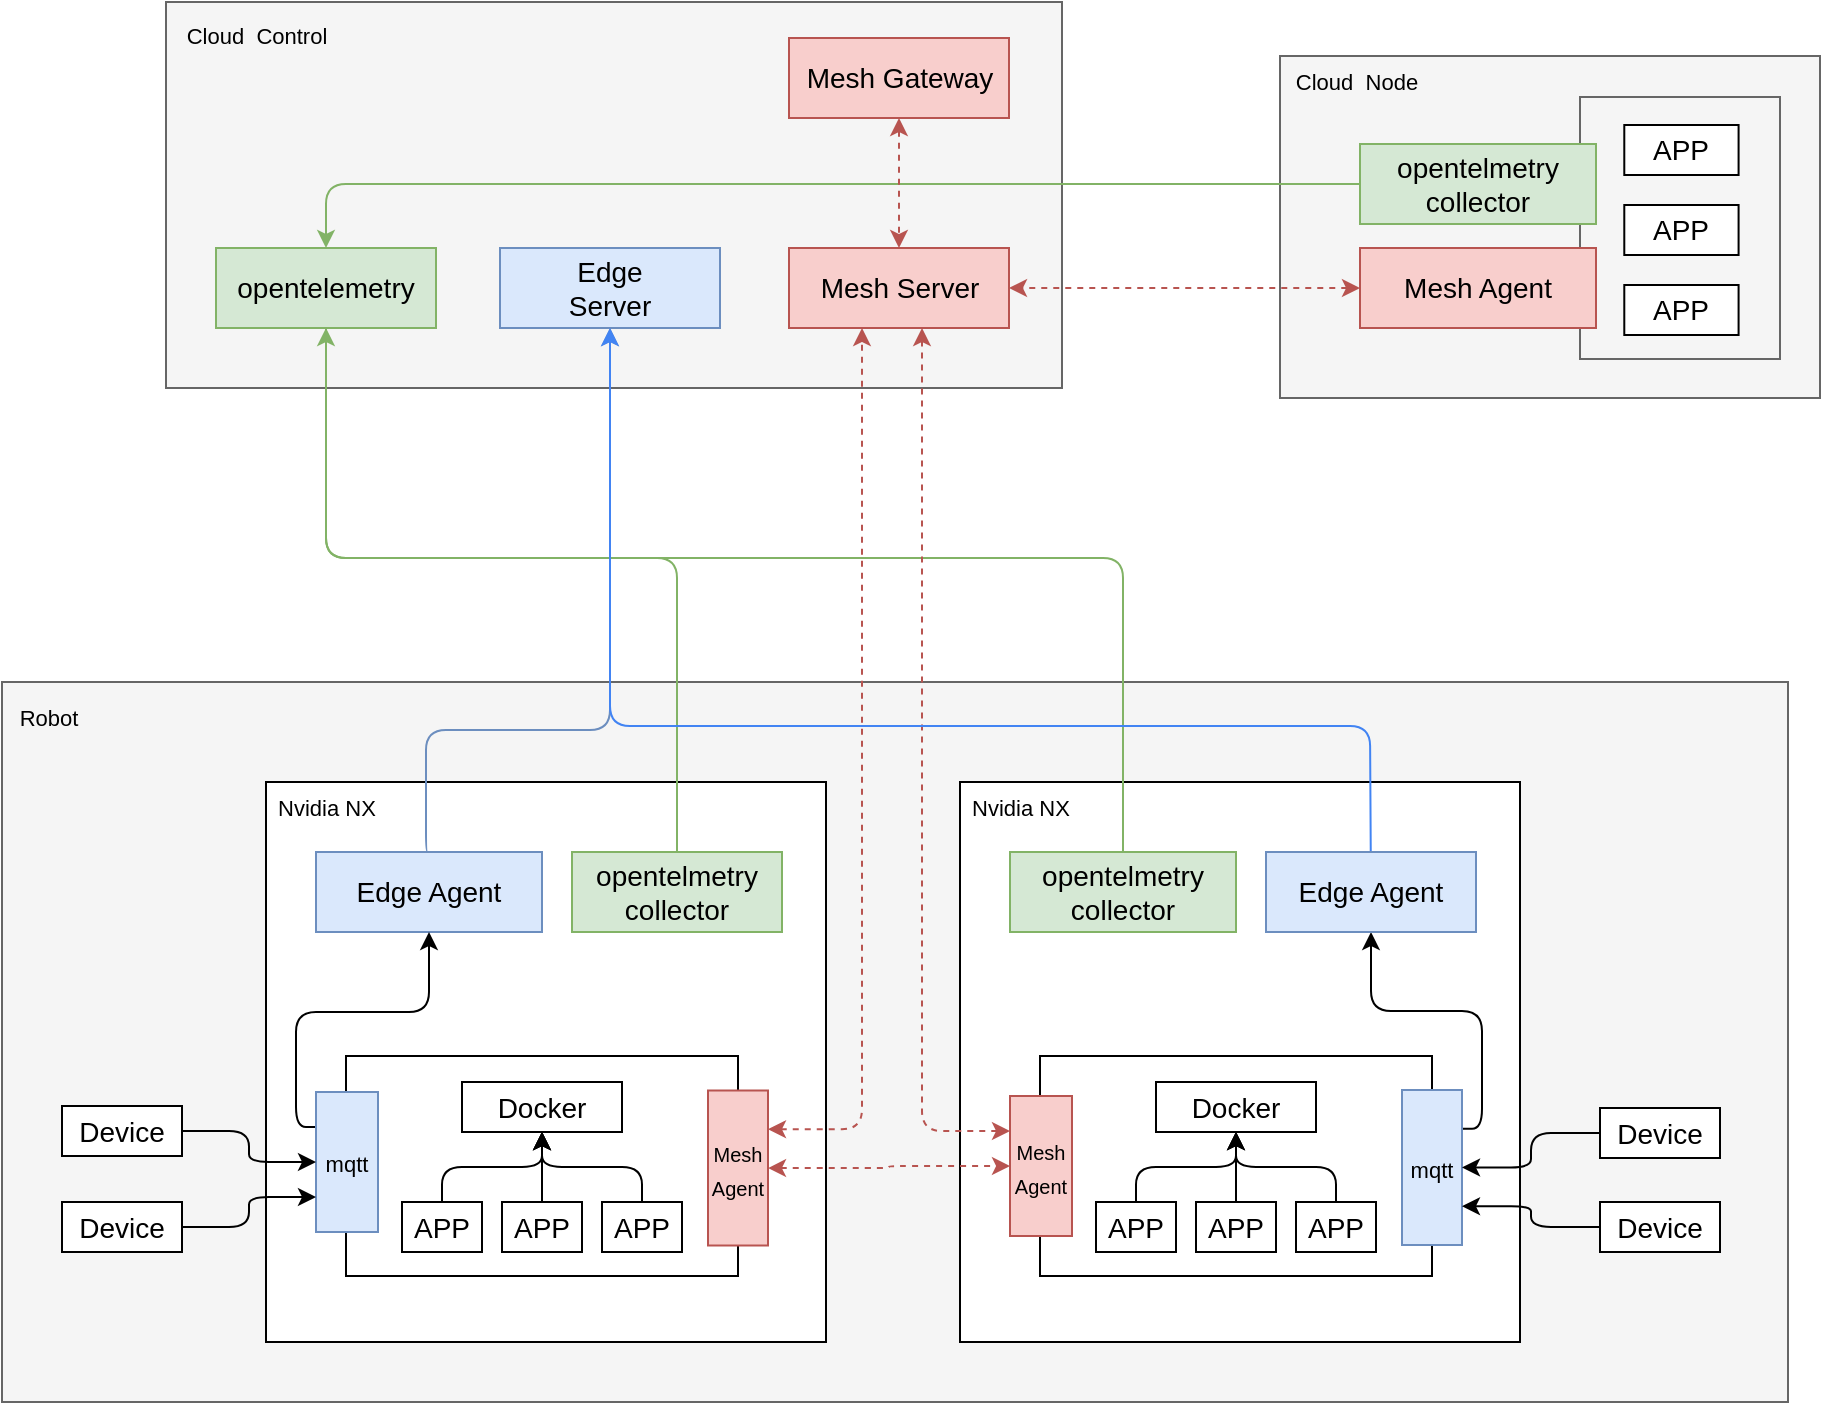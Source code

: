 <mxfile>
    <diagram id="Duv2i7YLkGx_jYrbObdH" name="第 1 页">
        <mxGraphModel dx="907" dy="676" grid="0" gridSize="10" guides="1" tooltips="1" connect="1" arrows="1" fold="1" page="0" pageScale="1" pageWidth="827" pageHeight="1169" background="#ffffff" math="0" shadow="0">
            <root>
                <mxCell id="0"/>
                <mxCell id="1" parent="0"/>
                <mxCell id="127" value="&lt;font style=&quot;font-size: 16px&quot;&gt;&lt;br&gt;&lt;/font&gt;" style="rounded=0;whiteSpace=wrap;html=1;fillColor=#f5f5f5;fontColor=#333333;strokeColor=#666666;" parent="1" vertex="1">
                    <mxGeometry x="110" y="368" width="893" height="360" as="geometry"/>
                </mxCell>
                <mxCell id="115" value="&lt;font style=&quot;font-size: 16px&quot;&gt;&lt;br&gt;&lt;/font&gt;" style="rounded=0;whiteSpace=wrap;html=1;fillColor=#f5f5f5;fontColor=#333333;strokeColor=#666666;" parent="1" vertex="1">
                    <mxGeometry x="192" y="28" width="448" height="193" as="geometry"/>
                </mxCell>
                <mxCell id="7" value="&lt;font style=&quot;font-size: 16px&quot;&gt;&lt;br&gt;&lt;/font&gt;" style="rounded=0;whiteSpace=wrap;html=1;" parent="1" vertex="1">
                    <mxGeometry x="242" y="418" width="280" height="280" as="geometry"/>
                </mxCell>
                <mxCell id="8" value="Edge&lt;br style=&quot;font-size: 14px&quot;&gt;Server" style="rounded=0;whiteSpace=wrap;html=1;fontSize=14;fillColor=#dae8fc;strokeColor=#6c8ebf;" parent="1" vertex="1">
                    <mxGeometry x="359" y="151" width="110" height="40" as="geometry"/>
                </mxCell>
                <mxCell id="9" value="Mesh Server" style="rounded=0;whiteSpace=wrap;html=1;fontSize=14;fillColor=#f8cecc;strokeColor=#b85450;" parent="1" vertex="1">
                    <mxGeometry x="503.5" y="151" width="110" height="40" as="geometry"/>
                </mxCell>
                <mxCell id="10" value="&lt;font style=&quot;font-size: 16px&quot;&gt;&lt;br&gt;&lt;/font&gt;" style="rounded=0;whiteSpace=wrap;html=1;" parent="1" vertex="1">
                    <mxGeometry x="282" y="555" width="196" height="110" as="geometry"/>
                </mxCell>
                <mxCell id="99" style="edgeStyle=orthogonalEdgeStyle;html=1;exitX=0.5;exitY=0;exitDx=0;exitDy=0;labelBorderColor=default;fontSize=10;startArrow=none;startFill=0;fillColor=#dae8fc;strokeColor=#6c8ebf;" parent="1" source="11" target="8" edge="1">
                    <mxGeometry relative="1" as="geometry">
                        <Array as="points">
                            <mxPoint x="322" y="392"/>
                            <mxPoint x="414" y="392"/>
                        </Array>
                    </mxGeometry>
                </mxCell>
                <mxCell id="11" value="Edge Agent" style="rounded=0;whiteSpace=wrap;html=1;fontSize=14;fillColor=#dae8fc;strokeColor=#6c8ebf;" parent="1" vertex="1">
                    <mxGeometry x="267" y="453" width="113" height="40" as="geometry"/>
                </mxCell>
                <mxCell id="68" style="edgeStyle=orthogonalEdgeStyle;html=1;exitX=1;exitY=0.25;exitDx=0;exitDy=0;labelBorderColor=default;fontSize=10;startArrow=classic;startFill=1;dashed=1;fillColor=#f8cecc;strokeColor=#b85450;" parent="1" source="12" target="9" edge="1">
                    <mxGeometry relative="1" as="geometry">
                        <Array as="points">
                            <mxPoint x="540" y="592"/>
                        </Array>
                    </mxGeometry>
                </mxCell>
                <mxCell id="12" value="&lt;font style=&quot;font-size: 10px&quot;&gt;Mesh Agent&lt;/font&gt;" style="rounded=0;whiteSpace=wrap;html=1;fontSize=14;fillColor=#f8cecc;strokeColor=#b85450;" parent="1" vertex="1">
                    <mxGeometry x="463" y="572.25" width="30" height="77.5" as="geometry"/>
                </mxCell>
                <mxCell id="13" value="Docker" style="rounded=0;whiteSpace=wrap;html=1;fontSize=14;" parent="1" vertex="1">
                    <mxGeometry x="340" y="568" width="80" height="25" as="geometry"/>
                </mxCell>
                <mxCell id="18" style="edgeStyle=orthogonalEdgeStyle;html=1;exitX=0.5;exitY=0;exitDx=0;exitDy=0;entryX=0.5;entryY=1;entryDx=0;entryDy=0;fontSize=14;labelBorderColor=default;" parent="1" source="15" target="13" edge="1">
                    <mxGeometry relative="1" as="geometry"/>
                </mxCell>
                <mxCell id="15" value="APP" style="rounded=0;whiteSpace=wrap;html=1;fontSize=14;" parent="1" vertex="1">
                    <mxGeometry x="310" y="628" width="40" height="25" as="geometry"/>
                </mxCell>
                <mxCell id="19" style="edgeStyle=orthogonalEdgeStyle;html=1;exitX=0.5;exitY=0;exitDx=0;exitDy=0;entryX=0.5;entryY=1;entryDx=0;entryDy=0;labelBorderColor=default;fontSize=14;" parent="1" source="16" target="13" edge="1">
                    <mxGeometry relative="1" as="geometry"/>
                </mxCell>
                <mxCell id="155" value="" style="edgeStyle=none;html=1;" parent="1" source="16" target="13" edge="1">
                    <mxGeometry relative="1" as="geometry"/>
                </mxCell>
                <mxCell id="16" value="APP" style="rounded=0;whiteSpace=wrap;html=1;fontSize=14;" parent="1" vertex="1">
                    <mxGeometry x="360" y="628" width="40" height="25" as="geometry"/>
                </mxCell>
                <mxCell id="21" style="edgeStyle=orthogonalEdgeStyle;html=1;exitX=0.5;exitY=0;exitDx=0;exitDy=0;labelBorderColor=default;fontSize=14;entryX=0.5;entryY=1;entryDx=0;entryDy=0;" parent="1" source="17" target="13" edge="1">
                    <mxGeometry relative="1" as="geometry">
                        <mxPoint x="415" y="598" as="targetPoint"/>
                    </mxGeometry>
                </mxCell>
                <mxCell id="17" value="APP" style="rounded=0;whiteSpace=wrap;html=1;fontSize=14;" parent="1" vertex="1">
                    <mxGeometry x="410" y="628" width="40" height="25" as="geometry"/>
                </mxCell>
                <mxCell id="25" style="edgeStyle=orthogonalEdgeStyle;html=1;labelBorderColor=default;fontSize=14;exitX=0;exitY=0.25;exitDx=0;exitDy=0;" parent="1" source="22" target="11" edge="1">
                    <mxGeometry relative="1" as="geometry"/>
                </mxCell>
                <mxCell id="22" value="&lt;font style=&quot;font-size: 11px&quot;&gt;mqtt&lt;/font&gt;" style="rounded=0;whiteSpace=wrap;html=1;fontSize=14;fillColor=#dae8fc;strokeColor=#6c8ebf;" parent="1" vertex="1">
                    <mxGeometry x="267" y="573" width="31" height="70" as="geometry"/>
                </mxCell>
                <mxCell id="102" style="edgeStyle=orthogonalEdgeStyle;html=1;exitX=0.5;exitY=0;exitDx=0;exitDy=0;labelBorderColor=default;fontSize=10;startArrow=none;startFill=0;endArrow=none;endFill=0;fillColor=#d5e8d4;strokeColor=#82b366;entryX=0.5;entryY=1;entryDx=0;entryDy=0;" parent="1" source="29" target="70" edge="1">
                    <mxGeometry relative="1" as="geometry">
                        <Array as="points">
                            <mxPoint x="448" y="306"/>
                            <mxPoint x="272" y="306"/>
                        </Array>
                    </mxGeometry>
                </mxCell>
                <mxCell id="29" value="opentelmetry&lt;br&gt;collector" style="rounded=0;whiteSpace=wrap;html=1;fontSize=14;align=center;fillColor=#d5e8d4;strokeColor=#82b366;" parent="1" vertex="1">
                    <mxGeometry x="395" y="453" width="105" height="40" as="geometry"/>
                </mxCell>
                <mxCell id="32" style="edgeStyle=orthogonalEdgeStyle;html=1;entryX=0;entryY=0.5;entryDx=0;entryDy=0;labelBorderColor=default;fontSize=11;" parent="1" source="30" target="22" edge="1">
                    <mxGeometry relative="1" as="geometry"/>
                </mxCell>
                <mxCell id="30" value="Device" style="rounded=0;whiteSpace=wrap;html=1;fontSize=14;" parent="1" vertex="1">
                    <mxGeometry x="140" y="580" width="60" height="25" as="geometry"/>
                </mxCell>
                <mxCell id="34" style="edgeStyle=orthogonalEdgeStyle;html=1;entryX=0;entryY=0.75;entryDx=0;entryDy=0;labelBorderColor=default;fontSize=11;" parent="1" source="31" target="22" edge="1">
                    <mxGeometry relative="1" as="geometry"/>
                </mxCell>
                <mxCell id="31" value="Device" style="rounded=0;whiteSpace=wrap;html=1;fontSize=14;" parent="1" vertex="1">
                    <mxGeometry x="140" y="628" width="60" height="25" as="geometry"/>
                </mxCell>
                <mxCell id="37" value="Nvidia NX" style="text;html=1;align=center;verticalAlign=middle;resizable=0;points=[];autosize=1;strokeColor=none;fillColor=none;fontSize=11;" parent="1" vertex="1">
                    <mxGeometry x="242" y="421" width="60" height="20" as="geometry"/>
                </mxCell>
                <mxCell id="38" value="&lt;font style=&quot;font-size: 16px&quot;&gt;&lt;br&gt;&lt;/font&gt;" style="rounded=0;whiteSpace=wrap;html=1;" parent="1" vertex="1">
                    <mxGeometry x="589" y="418" width="280" height="280" as="geometry"/>
                </mxCell>
                <mxCell id="39" value="&lt;font style=&quot;font-size: 16px&quot;&gt;&lt;br&gt;&lt;/font&gt;" style="rounded=0;whiteSpace=wrap;html=1;" parent="1" vertex="1">
                    <mxGeometry x="629" y="555" width="196" height="110" as="geometry"/>
                </mxCell>
                <mxCell id="103" style="edgeStyle=orthogonalEdgeStyle;html=1;exitX=0.5;exitY=0;exitDx=0;exitDy=0;labelBorderColor=default;fontSize=10;startArrow=none;startFill=0;endArrow=classic;endFill=1;fillColor=#d5e8d4;strokeColor=#82b366;entryX=0.5;entryY=1;entryDx=0;entryDy=0;" parent="1" source="40" target="70" edge="1">
                    <mxGeometry relative="1" as="geometry">
                        <mxPoint x="270" y="190" as="targetPoint"/>
                        <Array as="points">
                            <mxPoint x="671" y="306"/>
                            <mxPoint x="272" y="306"/>
                        </Array>
                    </mxGeometry>
                </mxCell>
                <mxCell id="40" value="opentelmetry&lt;br&gt;collector" style="rounded=0;whiteSpace=wrap;html=1;fontSize=14;fillColor=#d5e8d4;strokeColor=#82b366;" parent="1" vertex="1">
                    <mxGeometry x="614" y="453" width="113" height="40" as="geometry"/>
                </mxCell>
                <mxCell id="63" style="edgeStyle=orthogonalEdgeStyle;html=1;exitX=1;exitY=0.25;exitDx=0;exitDy=0;labelBorderColor=default;fontSize=10;startArrow=none;startFill=0;" parent="1" source="41" target="51" edge="1">
                    <mxGeometry relative="1" as="geometry"/>
                </mxCell>
                <mxCell id="41" value="&lt;font style=&quot;font-size: 11px&quot;&gt;mqtt&lt;/font&gt;" style="rounded=0;whiteSpace=wrap;html=1;fontSize=14;fillColor=#dae8fc;strokeColor=#6c8ebf;" parent="1" vertex="1">
                    <mxGeometry x="810" y="572" width="30" height="77.5" as="geometry"/>
                </mxCell>
                <mxCell id="42" value="Docker" style="rounded=0;whiteSpace=wrap;html=1;fontSize=14;" parent="1" vertex="1">
                    <mxGeometry x="687" y="568" width="80" height="25" as="geometry"/>
                </mxCell>
                <mxCell id="43" style="edgeStyle=orthogonalEdgeStyle;html=1;exitX=0.5;exitY=0;exitDx=0;exitDy=0;entryX=0.5;entryY=1;entryDx=0;entryDy=0;fontSize=14;labelBorderColor=default;" parent="1" source="44" target="42" edge="1">
                    <mxGeometry relative="1" as="geometry"/>
                </mxCell>
                <mxCell id="44" value="APP" style="rounded=0;whiteSpace=wrap;html=1;fontSize=14;" parent="1" vertex="1">
                    <mxGeometry x="657" y="628" width="40" height="25" as="geometry"/>
                </mxCell>
                <mxCell id="45" style="edgeStyle=orthogonalEdgeStyle;html=1;exitX=0.5;exitY=0;exitDx=0;exitDy=0;entryX=0.5;entryY=1;entryDx=0;entryDy=0;labelBorderColor=default;fontSize=14;" parent="1" source="46" target="42" edge="1">
                    <mxGeometry relative="1" as="geometry"/>
                </mxCell>
                <mxCell id="46" value="APP" style="rounded=0;whiteSpace=wrap;html=1;fontSize=14;" parent="1" vertex="1">
                    <mxGeometry x="707" y="628" width="40" height="25" as="geometry"/>
                </mxCell>
                <mxCell id="47" style="edgeStyle=orthogonalEdgeStyle;html=1;exitX=0.5;exitY=0;exitDx=0;exitDy=0;labelBorderColor=default;fontSize=14;entryX=0.5;entryY=1;entryDx=0;entryDy=0;" parent="1" source="48" target="42" edge="1">
                    <mxGeometry relative="1" as="geometry">
                        <mxPoint x="762" y="598" as="targetPoint"/>
                    </mxGeometry>
                </mxCell>
                <mxCell id="48" value="APP" style="rounded=0;whiteSpace=wrap;html=1;fontSize=14;" parent="1" vertex="1">
                    <mxGeometry x="757" y="628" width="40" height="25" as="geometry"/>
                </mxCell>
                <mxCell id="69" style="edgeStyle=orthogonalEdgeStyle;html=1;exitX=0;exitY=0.25;exitDx=0;exitDy=0;labelBorderColor=default;fontSize=10;startArrow=classic;startFill=1;dashed=1;fillColor=#f8cecc;strokeColor=#b85450;" parent="1" source="50" target="9" edge="1">
                    <mxGeometry relative="1" as="geometry">
                        <Array as="points">
                            <mxPoint x="570" y="593"/>
                        </Array>
                    </mxGeometry>
                </mxCell>
                <mxCell id="50" value="&lt;font style=&quot;font-size: 10px&quot;&gt;Mesh&lt;br&gt;Agent&lt;br&gt;&lt;/font&gt;" style="rounded=0;whiteSpace=wrap;html=1;fontSize=14;fillColor=#f8cecc;strokeColor=#b85450;" parent="1" vertex="1">
                    <mxGeometry x="614" y="575" width="31" height="70" as="geometry"/>
                </mxCell>
                <mxCell id="252" style="edgeStyle=none;html=1;strokeColor=#4284F3;" parent="1" source="51" target="8" edge="1">
                    <mxGeometry relative="1" as="geometry">
                        <Array as="points">
                            <mxPoint x="794" y="390"/>
                            <mxPoint x="603" y="390"/>
                            <mxPoint x="414" y="390"/>
                        </Array>
                        <mxPoint x="438" y="265" as="targetPoint"/>
                    </mxGeometry>
                </mxCell>
                <mxCell id="51" value="Edge Agent" style="rounded=0;whiteSpace=wrap;html=1;fontSize=14;align=center;fillColor=#dae8fc;strokeColor=#6c8ebf;" parent="1" vertex="1">
                    <mxGeometry x="742" y="453" width="105" height="40" as="geometry"/>
                </mxCell>
                <mxCell id="56" value="Nvidia NX" style="text;html=1;align=center;verticalAlign=middle;resizable=0;points=[];autosize=1;strokeColor=none;fillColor=none;fontSize=11;" parent="1" vertex="1">
                    <mxGeometry x="589" y="421" width="60" height="20" as="geometry"/>
                </mxCell>
                <mxCell id="59" style="edgeStyle=orthogonalEdgeStyle;html=1;entryX=0;entryY=0.5;entryDx=0;entryDy=0;labelBorderColor=default;fontSize=11;startArrow=classic;startFill=1;dashed=1;fillColor=#f8cecc;strokeColor=#b85450;" parent="1" source="12" target="50" edge="1">
                    <mxGeometry relative="1" as="geometry"/>
                </mxCell>
                <mxCell id="64" style="edgeStyle=orthogonalEdgeStyle;html=1;labelBorderColor=default;fontSize=10;startArrow=none;startFill=0;" parent="1" source="61" target="41" edge="1">
                    <mxGeometry relative="1" as="geometry"/>
                </mxCell>
                <mxCell id="61" value="Device" style="rounded=0;whiteSpace=wrap;html=1;fontSize=14;" parent="1" vertex="1">
                    <mxGeometry x="909" y="581" width="60" height="25" as="geometry"/>
                </mxCell>
                <mxCell id="65" style="edgeStyle=orthogonalEdgeStyle;html=1;entryX=1;entryY=0.75;entryDx=0;entryDy=0;labelBorderColor=default;fontSize=10;startArrow=none;startFill=0;" parent="1" source="62" target="41" edge="1">
                    <mxGeometry relative="1" as="geometry"/>
                </mxCell>
                <mxCell id="62" value="Device" style="rounded=0;whiteSpace=wrap;html=1;fontSize=14;" parent="1" vertex="1">
                    <mxGeometry x="909" y="628" width="60" height="25" as="geometry"/>
                </mxCell>
                <mxCell id="70" value="opentelemetry" style="rounded=0;whiteSpace=wrap;html=1;fontSize=14;fillColor=#d5e8d4;strokeColor=#82b366;" parent="1" vertex="1">
                    <mxGeometry x="217" y="151" width="110" height="40" as="geometry"/>
                </mxCell>
                <mxCell id="126" value="Cloud&amp;nbsp; Control" style="text;html=1;align=center;verticalAlign=middle;resizable=0;points=[];autosize=1;strokeColor=none;fillColor=none;fontSize=11;" parent="1" vertex="1">
                    <mxGeometry x="192" y="35" width="90" height="20" as="geometry"/>
                </mxCell>
                <mxCell id="128" value="Robot" style="text;html=1;align=center;verticalAlign=middle;resizable=0;points=[];autosize=1;strokeColor=none;fillColor=none;fontSize=11;" parent="1" vertex="1">
                    <mxGeometry x="113" y="376" width="40" height="20" as="geometry"/>
                </mxCell>
                <mxCell id="71" value="&lt;font style=&quot;font-size: 16px&quot;&gt;&lt;br&gt;&lt;/font&gt;" style="rounded=0;whiteSpace=wrap;html=1;fillColor=#f5f5f5;fontColor=#333333;strokeColor=#666666;" parent="1" vertex="1">
                    <mxGeometry x="749" y="55" width="270" height="171" as="geometry"/>
                </mxCell>
                <mxCell id="85" value="Cloud&amp;nbsp; Node" style="text;html=1;align=center;verticalAlign=middle;resizable=0;points=[];autosize=1;strokeColor=none;fillColor=none;fontSize=11;" parent="1" vertex="1">
                    <mxGeometry x="747" y="58" width="80" height="20" as="geometry"/>
                </mxCell>
                <mxCell id="90" value="&lt;font style=&quot;font-size: 16px&quot;&gt;&lt;br&gt;&lt;/font&gt;" style="rounded=0;whiteSpace=wrap;html=1;fillColor=#f5f5f5;fontColor=#333333;strokeColor=#666666;" parent="1" vertex="1">
                    <mxGeometry x="899" y="75.5" width="100" height="131" as="geometry"/>
                </mxCell>
                <mxCell id="91" value="APP" style="rounded=0;whiteSpace=wrap;html=1;fontSize=14;" parent="1" vertex="1">
                    <mxGeometry x="921.143" y="89.5" width="57.143" height="25" as="geometry"/>
                </mxCell>
                <mxCell id="92" value="APP" style="rounded=0;whiteSpace=wrap;html=1;fontSize=14;" parent="1" vertex="1">
                    <mxGeometry x="921.143" y="129.5" width="57.143" height="25" as="geometry"/>
                </mxCell>
                <mxCell id="93" value="APP" style="rounded=0;whiteSpace=wrap;html=1;fontSize=14;" parent="1" vertex="1">
                    <mxGeometry x="921.143" y="169.5" width="57.143" height="25" as="geometry"/>
                </mxCell>
                <mxCell id="73" value="opentelmetry&lt;br&gt;collector" style="rounded=0;whiteSpace=wrap;html=1;fontSize=14;fillColor=#d5e8d4;strokeColor=#82b366;" parent="1" vertex="1">
                    <mxGeometry x="789" y="99" width="118" height="40" as="geometry"/>
                </mxCell>
                <mxCell id="84" value="Mesh Agent" style="rounded=0;whiteSpace=wrap;html=1;fontSize=14;align=center;fillColor=#f8cecc;strokeColor=#b85450;" parent="1" vertex="1">
                    <mxGeometry x="789" y="151" width="118" height="40" as="geometry"/>
                </mxCell>
                <mxCell id="98" style="edgeStyle=orthogonalEdgeStyle;html=1;exitX=0;exitY=0.5;exitDx=0;exitDy=0;entryX=1;entryY=0.5;entryDx=0;entryDy=0;dashed=1;labelBorderColor=default;fontSize=10;startArrow=classic;startFill=1;fillColor=#f8cecc;strokeColor=#b85450;" parent="1" source="84" target="9" edge="1">
                    <mxGeometry relative="1" as="geometry"/>
                </mxCell>
                <mxCell id="104" style="edgeStyle=orthogonalEdgeStyle;html=1;labelBorderColor=default;fontSize=10;startArrow=none;startFill=0;endArrow=classic;endFill=1;fillColor=#d5e8d4;strokeColor=#82b366;" parent="1" source="73" target="70" edge="1">
                    <mxGeometry relative="1" as="geometry"/>
                </mxCell>
                <mxCell id="136" style="edgeStyle=orthogonalEdgeStyle;html=1;labelBorderColor=default;fontSize=10;startArrow=classic;startFill=1;endArrow=classic;endFill=1;strokeWidth=1;dashed=1;fillColor=#f8cecc;strokeColor=#b85450;" parent="1" source="134" target="9" edge="1">
                    <mxGeometry relative="1" as="geometry"/>
                </mxCell>
                <mxCell id="134" value="Mesh Gateway" style="rounded=0;whiteSpace=wrap;html=1;fontSize=14;fillColor=#f8cecc;strokeColor=#b85450;" parent="1" vertex="1">
                    <mxGeometry x="503.5" y="46" width="110" height="40" as="geometry"/>
                </mxCell>
            </root>
        </mxGraphModel>
    </diagram>
</mxfile>
